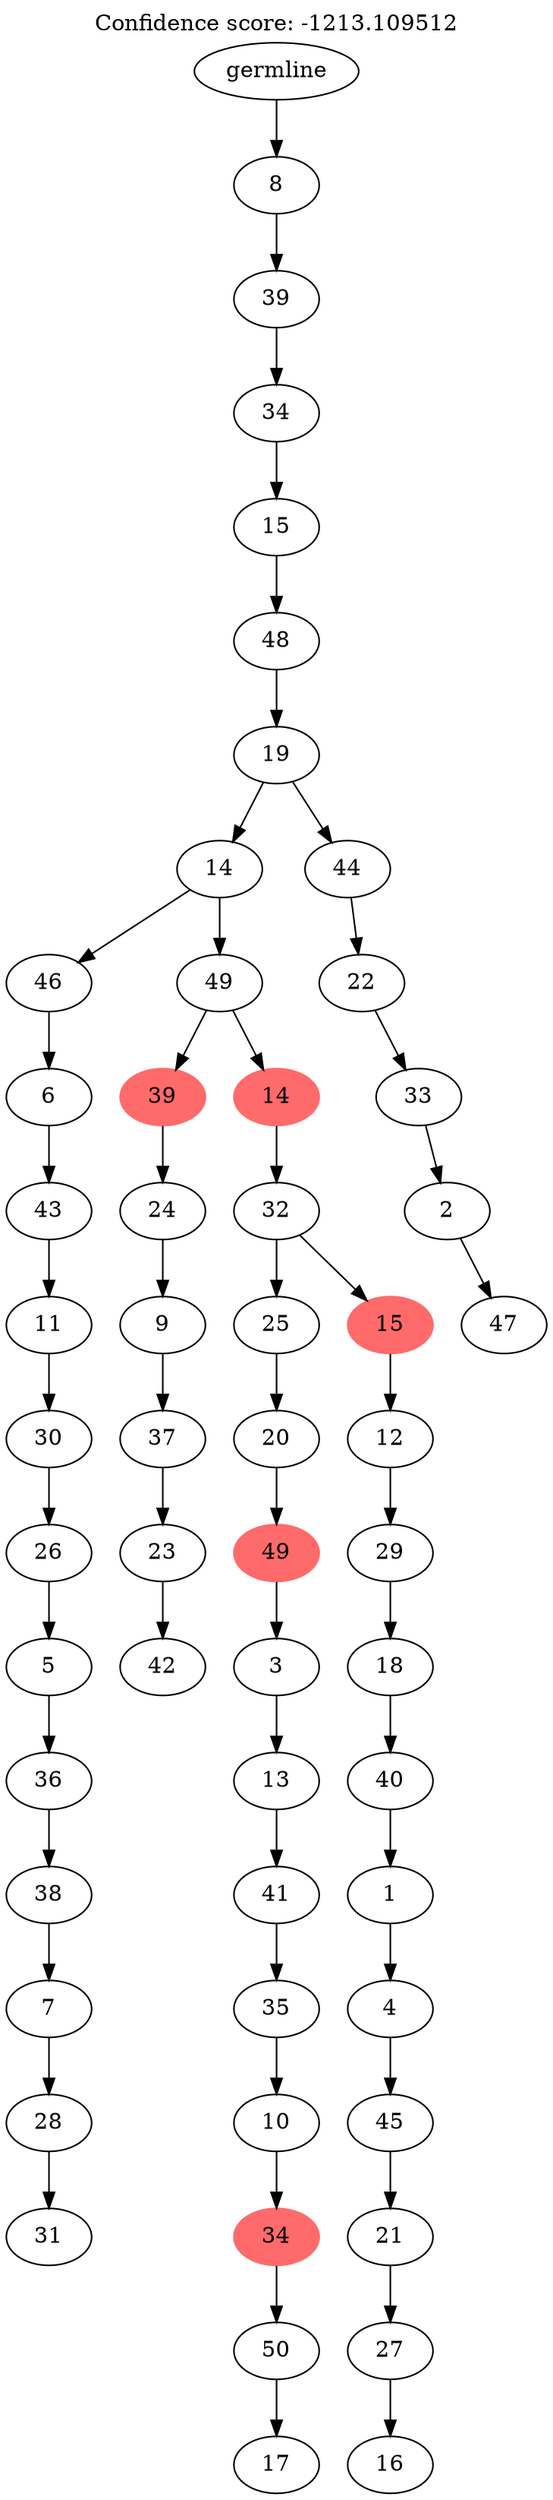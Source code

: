 digraph g {
	"54" -> "55";
	"55" [label="31"];
	"53" -> "54";
	"54" [label="28"];
	"52" -> "53";
	"53" [label="7"];
	"51" -> "52";
	"52" [label="38"];
	"50" -> "51";
	"51" [label="36"];
	"49" -> "50";
	"50" [label="5"];
	"48" -> "49";
	"49" [label="26"];
	"47" -> "48";
	"48" [label="30"];
	"46" -> "47";
	"47" [label="11"];
	"45" -> "46";
	"46" [label="43"];
	"44" -> "45";
	"45" [label="6"];
	"42" -> "43";
	"43" [label="42"];
	"41" -> "42";
	"42" [label="23"];
	"40" -> "41";
	"41" [label="37"];
	"39" -> "40";
	"40" [label="9"];
	"38" -> "39";
	"39" [label="24"];
	"36" -> "37";
	"37" [label="17"];
	"35" -> "36";
	"36" [label="50"];
	"34" -> "35";
	"35" [color=indianred1, style=filled, label="34"];
	"33" -> "34";
	"34" [label="10"];
	"32" -> "33";
	"33" [label="35"];
	"31" -> "32";
	"32" [label="41"];
	"30" -> "31";
	"31" [label="13"];
	"29" -> "30";
	"30" [label="3"];
	"28" -> "29";
	"29" [color=indianred1, style=filled, label="49"];
	"27" -> "28";
	"28" [label="20"];
	"25" -> "26";
	"26" [label="16"];
	"24" -> "25";
	"25" [label="27"];
	"23" -> "24";
	"24" [label="21"];
	"22" -> "23";
	"23" [label="45"];
	"21" -> "22";
	"22" [label="4"];
	"20" -> "21";
	"21" [label="1"];
	"19" -> "20";
	"20" [label="40"];
	"18" -> "19";
	"19" [label="18"];
	"17" -> "18";
	"18" [label="29"];
	"16" -> "17";
	"17" [label="12"];
	"15" -> "16";
	"16" [color=indianred1, style=filled, label="15"];
	"15" -> "27";
	"27" [label="25"];
	"14" -> "15";
	"15" [label="32"];
	"13" -> "14";
	"14" [color=indianred1, style=filled, label="14"];
	"13" -> "38";
	"38" [color=indianred1, style=filled, label="39"];
	"12" -> "13";
	"13" [label="49"];
	"12" -> "44";
	"44" [label="46"];
	"10" -> "11";
	"11" [label="47"];
	"9" -> "10";
	"10" [label="2"];
	"8" -> "9";
	"9" [label="33"];
	"7" -> "8";
	"8" [label="22"];
	"6" -> "7";
	"7" [label="44"];
	"6" -> "12";
	"12" [label="14"];
	"5" -> "6";
	"6" [label="19"];
	"4" -> "5";
	"5" [label="48"];
	"3" -> "4";
	"4" [label="15"];
	"2" -> "3";
	"3" [label="34"];
	"1" -> "2";
	"2" [label="39"];
	"0" -> "1";
	"1" [label="8"];
	"0" [label="germline"];
	labelloc="t";
	label="Confidence score: -1213.109512";
}
